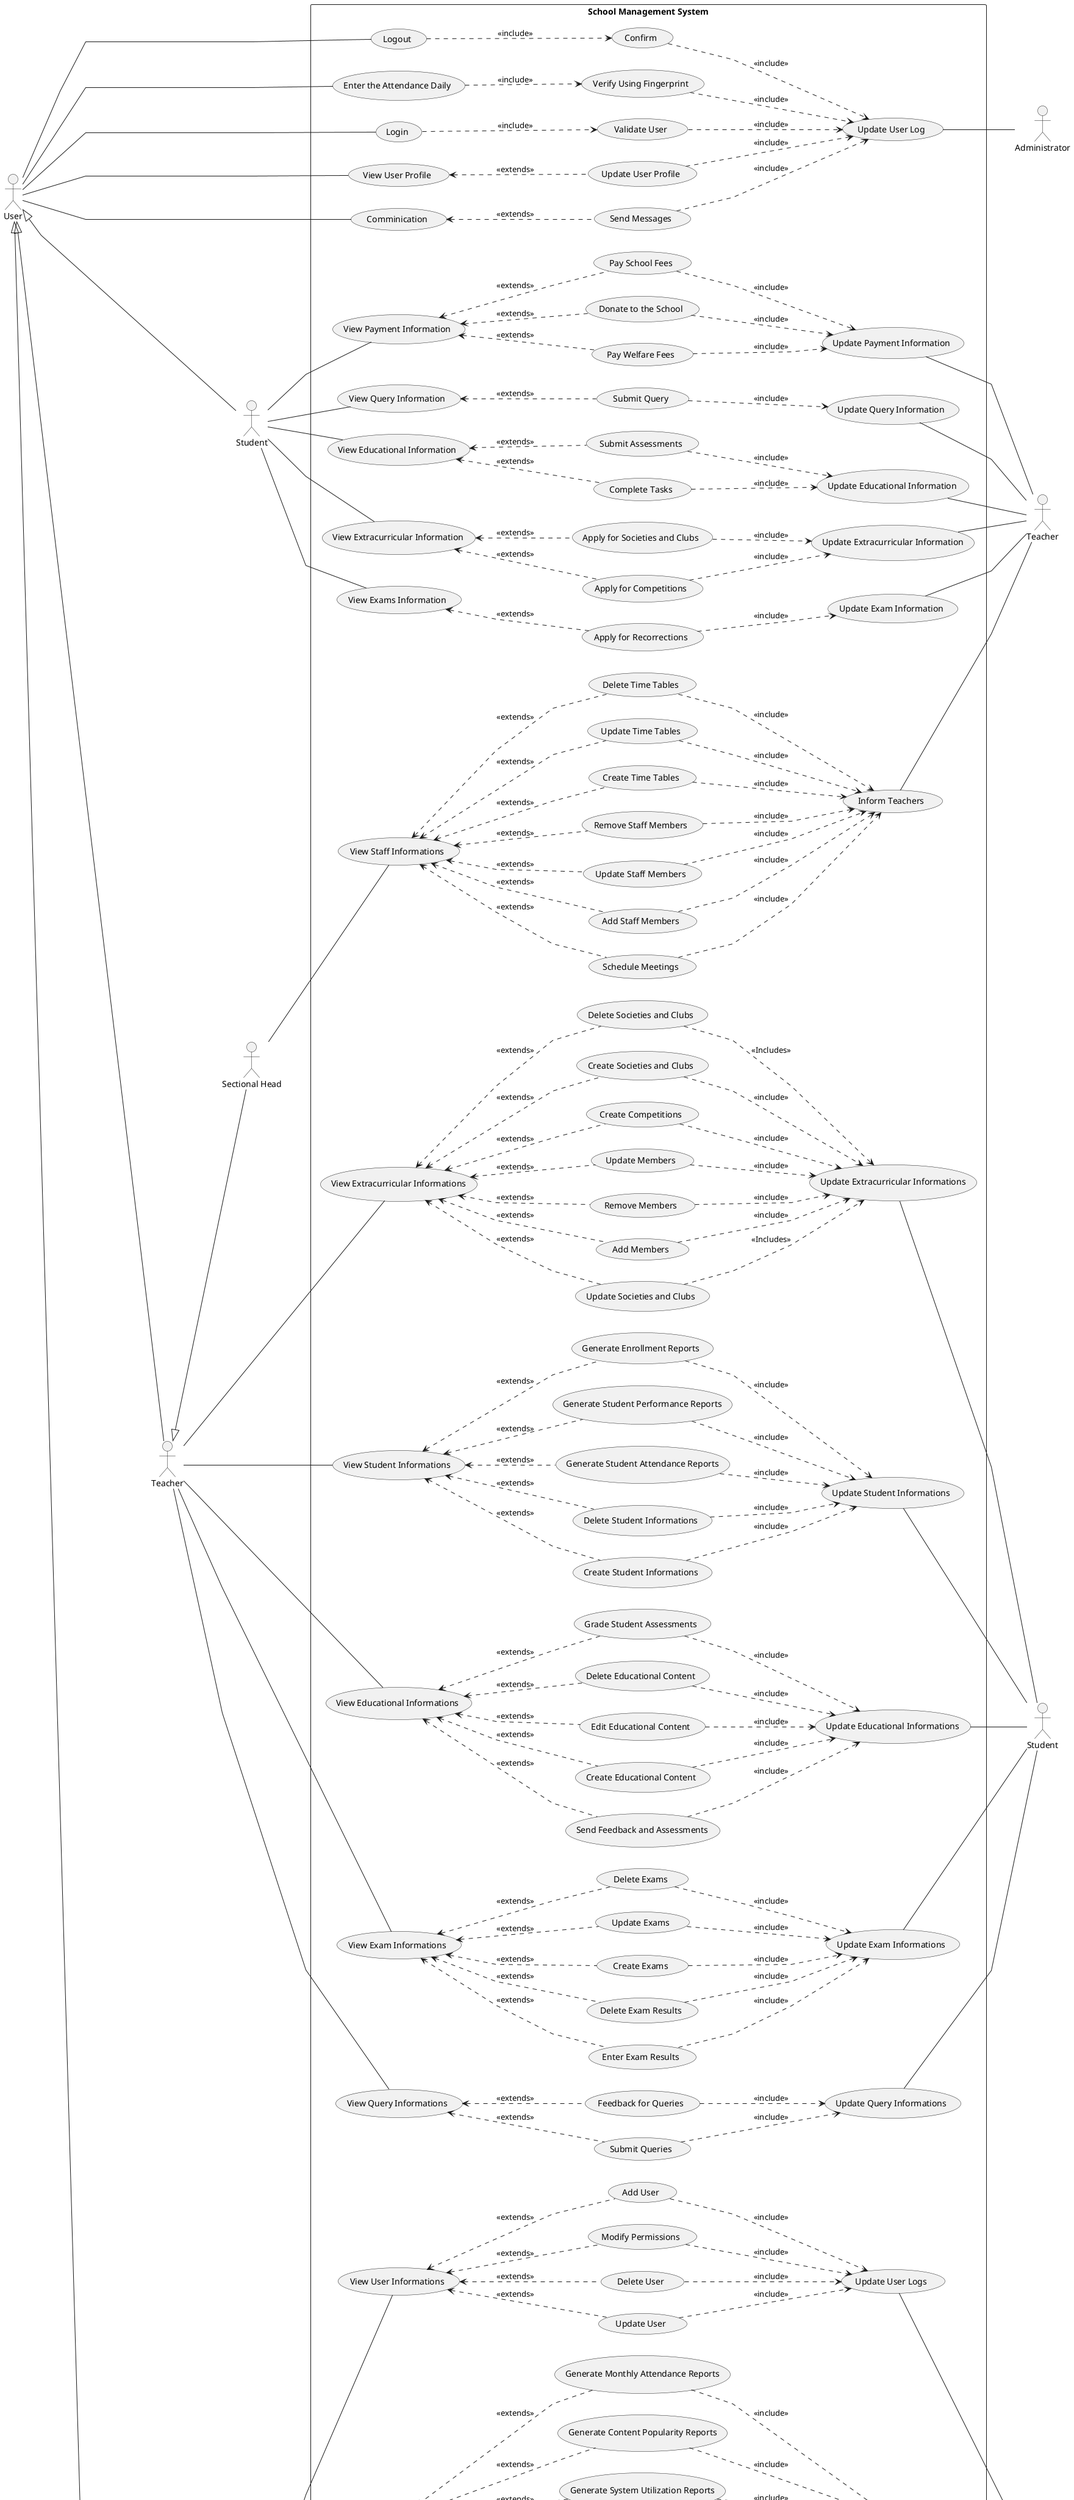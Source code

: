 @startuml School Management System

left to right direction
skinparam linetype polyline

actor "User" as U
actor "User" as UR
actor "Student" as S
actor "Student" as SR
actor "Teacher" as T
actor "Teacher" as TR
actor "Sectional Head" as SH
actor "Sectional Head" as SHR
actor "Vice Principal" as VP
actor "Vice Principal" as VPR
actor "Principal" as P
actor "Principal" as PR
actor "Administrator" as A
actor "Administrator" as AR

U <|-- S
U <|-- T
U <|-- VP
T <|-- SH
VP <|-- P
P <|-- A

rectangle "School Management System" {
        S -- (View Payment Information)
        (View Payment Information) <.. (Pay School Fees) : <<extends>>
        (View Payment Information) <.. (Pay Welfare Fees) : <<extends>>
        (View Payment Information) <.. (Donate to the School) : <<extends>>

        (Pay School Fees) ..> (Update Payment Information) : <<include>>
        (Pay Welfare Fees) ..> (Update Payment Information) : <<include>>
        (Donate to the School) ..> (Update Payment Information) : <<include>>

        S -- (View Query Information)
        (View Query Information) <.. (Submit Query) : <<extends>>

        (Submit Query) ..> (Update Query Information) : <<include>>

        S -- (View Educational Information)
        (View Educational Information) <.. (Submit Assessments) : <<extends>>
        (View Educational Information) <.. (Complete Tasks) : <<extends>>

        (Submit Assessments) ..> (Update Educational Information) : <<include>>
        (Complete Tasks) ..> (Update Educational Information) : <<include>>

        S -- (View Extracurricular Information)
        (View Extracurricular Information) <.. (Apply for Societies and Clubs) : <<extends>>
        (View Extracurricular Information) <.. (Apply for Competitions) : <<extends>>

        (Apply for Societies and Clubs) ..> (Update Extracurricular Information) : <<include>>
        (Apply for Competitions) ..> (Update Extracurricular Information) : <<include>>

        S -- (View Exams Information)
        (View Exams Information) <.. (Apply for Recorrections) : <<extends>>

        (Apply for Recorrections) ..> (Update Exam Information): <<include>>

        (Update Student Informations) -- SR
        (Update Educational Informations) -- SR
        (Update Extracurricular Informations) -- SR
        (Update Exam Informations) -- SR
        (Update Query Informations) -- SR

        T -- (View Student Informations)
        (View Student Informations) <.. (Create Student Informations) : <<extends>>
        (View Student Informations) <.. (Delete Student Informations) : <<extends>>
        (View Student Informations) <.. (Generate Student Attendance Reports) : <<extends>>
        (View Student Informations) <.. (Generate Student Performance Reports) : <<extends>>
        (View Student Informations) <.. (Generate Enrollment Reports) : <<extends>>

        (Create Student Informations) ..> (Update Student Informations) : <<include>>
        (Delete Student Informations) ..> (Update Student Informations) : <<include>>
        (Generate Student Attendance Reports) ..> (Update Student Informations) : <<include>>
        (Generate Student Performance Reports) ..> (Update Student Informations) : <<include>>
        (Generate Enrollment Reports) ..> (Update Student Informations): <<include>>

        T -- (View Educational Informations)
        (View Educational Informations) <.. (Grade Student Assessments) : <<extends>>
        (View Educational Informations) <.. (Send Feedback and Assessments) : <<extends>>
        (View Educational Informations) <.. (Create Educational Content) : <<extends>>
        (View Educational Informations) <.. (Edit Educational Content) : <<extends>>
        (View Educational Informations) <.. (Delete Educational Content) : <<extends>>

        (Grade Student Assessments) ..> (Update Educational Informations) : <<include>>
        (Send Feedback and Assessments) ..> (Update Educational Informations) : <<include>>
        (Create Educational Content) ..> (Update Educational Informations): <<include>>
        (Edit Educational Content) ..> (Update Educational Informations): <<include>>
        (Delete Educational Content) ..> (Update Educational Informations): <<include>>

        T -- (View Extracurricular Informations)
        (View Extracurricular Informations) <.. (Add Members) : <<extends>>
        (View Extracurricular Informations) <.. (Remove Members) : <<extends>>
        (View Extracurricular Informations) <.. (Update Members) : <<extends>>
        (View Extracurricular Informations) <.. (Create Competitions) : <<extends>>
        (View Extracurricular Informations) <.. (Create Societies and Clubs) : <<extends>>
        (View Extracurricular Informations) <.. (Delete Societies and Clubs) : <<extends>>
        (View Extracurricular Informations) <.. (Update Societies and Clubs) : <<extends>>

        (Add Members) ..> (Update Extracurricular Informations) : <<include>>
        (Remove Members) ..> (Update Extracurricular Informations) : <<include>>
        (Update Members) ..> (Update Extracurricular Informations) : <<include>>
        (Create Competitions) ..> (Update Extracurricular Informations) : <<include>>
        (Create Societies and Clubs) ..> (Update Extracurricular Informations) : <<include>>
        (Delete Societies and Clubs) ..> (Update Extracurricular Informations) : <<Includes>>
        (Update Societies and Clubs) ..> (Update Extracurricular Informations) : <<Includes>>

        T -- (View Exam Informations)
        (View Exam Informations) <.. (Create Exams) : <<extends>>
        (View Exam Informations) <.. (Update Exams) : <<extends>>
        (View Exam Informations) <.. (Delete Exams) : <<extends>>
        (View Exam Informations) <.. (Enter Exam Results) : <<extends>>
        (View Exam Informations) <.. (Delete Exam Results) : <<extends>>

        (Create Exams) ..> (Update Exam Informations) : <<include>>
        (Update Exams) ..> (Update Exam Informations) : <<include>>
        (Delete Exams) ..> (Update Exam Informations) : <<include>>
        (Enter Exam Results) ..> (Update Exam Informations) : <<include>>
        (Delete Exam Results) ..> (Update Exam Informations) : <<include>>

        T -- (View Query Informations)
        (View Query Informations) <.. (Feedback for Queries) : <<extends>>
        (View Query Informations) <.. (Submit Queries) : <<extends>>

        (Submit Queries) ..> (Update Query Informations) : <<include>>
        (Feedback for Queries) ..> (Update Query Informations) : <<include>>

        (Update Payment Information) -- TR
        (Update Educational Information) -- TR
        (Update Extracurricular Information) -- TR
        (Update Exam Information) -- TR
        (Update Query Information) -- TR
        (Inform Teachers) -- TR

        SH -- (View Staff Informations)
        (View Staff Informations) <.. (Add Staff Members) : <<extends>>
        (View Staff Informations) <.. (Update Staff Members) : <<extends>>
        (View Staff Informations) <.. (Remove Staff Members) : <<extends>>
        (View Staff Informations) <.. (Create Time Tables) : <<extends>>
        (View Staff Informations) <.. (Update Time Tables) : <<extends>>
        (View Staff Informations) <.. (Delete Time Tables) : <<extends>>
        (View Staff Informations) <.. (Schedule Meetings) : <<extends>>

        (Add Staff Members) ..> (Inform Teachers) : <<include>>
        (Update Staff Members) ..> (Inform Teachers) : <<include>>
        (Remove Staff Members) ..> (Inform Teachers) : <<include>>
        (Create Time Tables) ..> (Inform Teachers): <<include>>
        (Update Time Tables) ..> (Inform Teachers) : <<include>>
        (Delete Time Tables) ..> (Inform Teachers) : <<include>>
        (Schedule Meetings) ..> (Inform Teachers) : <<include>>

        (Update Events) -- SHR

        VP -- (View Events Informations)
        (View Events Informations) <.. (Create Events) : <<extends>>
        (View Events Informations) <.. (Edit Events) : <<extends>>
        (View Events Informations) <.. (Delete Events) : <<extends>>

        (Inform Vice Principal) -- VPR
        (Notify Vice Principal) -- VPR

        P -- (Broadcast Announcements)
        (Broadcast Announcements) <.. (Inform Users) : <<extends>>
        (Broadcast Announcements) <.. (Inform Vice Principals) : <<extends>>

        (Inform Users) ..> (Notify Users) : <<include>>
        (Inform Vice Principals) ..> (Notify Vice Principal) : <<include>>

        (Inform Principal) -- PR
        (Update User Logs) -- PR
        (Generate Backup Logs) -- PR
        (Update Tables) -- PR

        A -- (View System Database)
        (View System Database) <.. (Create Records) : <<extends>>
        (View System Database) <.. (Edit Records) : <<extends>>
        (View System Database) <.. (Delete Records) : <<extends>>

        (Create Records) ..> (Update Tables) : <<include>>
        (Edit Records) ..> (Update Tables) : <<include>>
        (Delete Records) ..> (Update Tables) : <<include>>

        A -- (View User Informations)
        (View User Informations) <.. (Add User) : <<extends>>
        (View User Informations) <.. (Update User) : <<extends>>
        (View User Informations) <.. (Delete User) : <<extends>>
        (View User Informations) <.. (Modify Permissions) : <<extends>>

        (Add User) ..> (Update User Logs) : <<include>>
        (Update User) ..> (Update User Logs) : <<include>>
        (Delete User) ..> (Update User Logs) : <<include>>
        (Modify Permissions) ..> (Update User Logs) : <<include>>

        A -- (View System Monitor)
        (View System Monitor) <.. (Generate User Engagement Reports) : <<extends>>
        (View System Monitor) <.. (Generate Performance Reports) : <<extends>>
        (View System Monitor) <.. (Generate System Utilization Reports) : <<extends>>
        (View System Monitor) <.. (Generate Content Popularity Reports) : <<extends>>
        (View System Monitor) <.. (Generate Monthly Attendance Reports) : <<extends>>

        (Generate User Engagement Reports) ..> (Inform Principal) : <<include>>
        (Generate Performance Reports) ..> (Inform Principal) : <<include>>
        (Generate System Utilization Reports) ..> (Inform Principal) : <<include>>
        (Generate Content Popularity Reports) ..> (Inform Principal) : <<include>>
        (Generate Monthly Attendance Reports) ..> (Inform Principal) : <<include>>

        A -- (View Backups)
        (View Backups) <.. (Regular Informations Backups) : <<extends>>

        (Regular Informations Backups) ..> (Generate Backup Logs) : <<include>>

        (Update User Log) -- AR

        U -- (Enter the Attendance Daily)
        (Enter the Attendance Daily) ..> (Verify Using Fingerprint) : <<include>>
        (Verify Using Fingerprint) ..> (Update User Log) : <<include>>

        U -- (Login)
        (Login) ..> (Validate User) : <<include>>
        (Validate User) ..> (Update User Log) : <<include>>

        U -- (View User Profile)
        (View User Profile) <.. (Update User Profile) : <<extends>>
        (Update User Profile) ..> (Update User Log) : <<include>>

        U -- (Comminication)
        (Comminication) <.. (Send Messages) : <<extends>>
        (Send Messages) ..> (Update User Log) : <<include>>

        U -- (Logout)
        (Logout) ..> (Confirm) : <<include>>
        (Confirm) ..> (Update User Log) : <<include>>

        (Notify Users) -- UR
}

@enduml